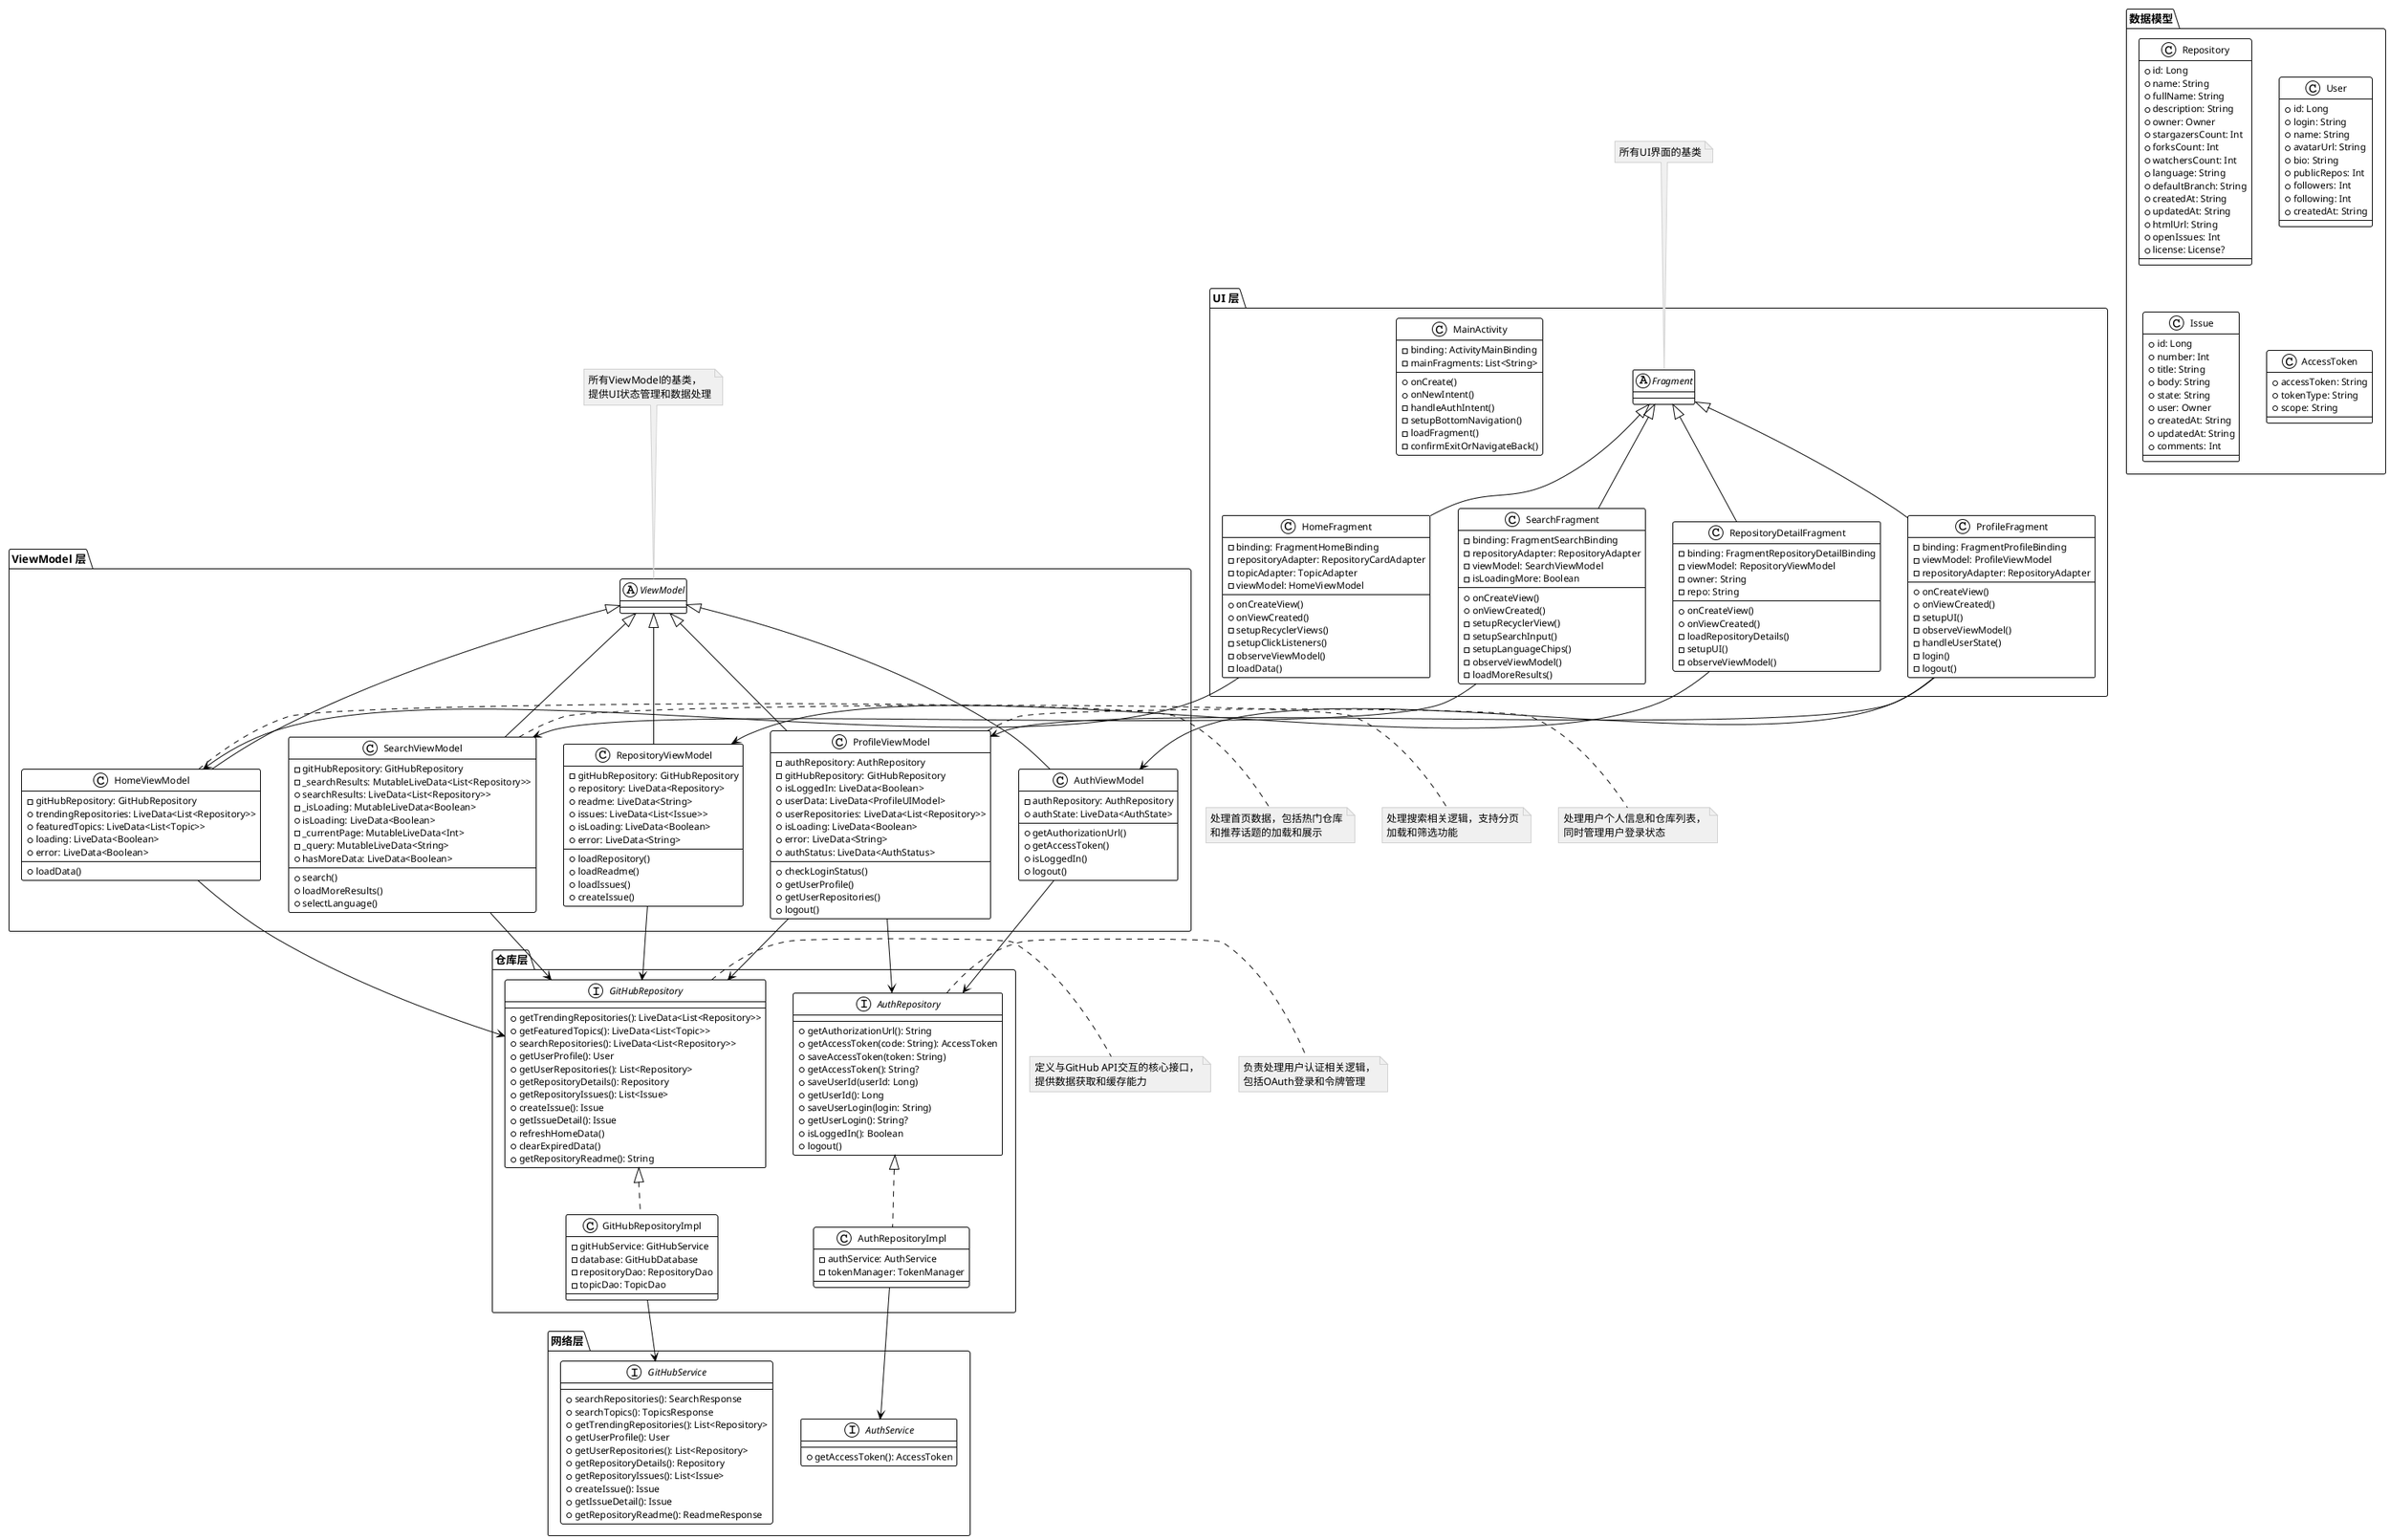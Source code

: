 @startuml GitHub Demo 类图

' 设置主题
!theme plain
skinparam backgroundColor white
skinparam classFontSize 14
skinparam classFontName Microsoft YaHei
skinparam classAttributeFontSize 12
skinparam noteBackgroundColor #f0f0f0
skinparam noteBorderColor #d0d0d0

package "UI 层" {
  abstract class "Fragment" as Fragment

  class "MainActivity" as MainActivity {
    - binding: ActivityMainBinding
    - mainFragments: List<String>
    + onCreate()
    + onNewIntent()
    - handleAuthIntent()
    - setupBottomNavigation()
    - loadFragment()
    - confirmExitOrNavigateBack()
  }

  class "HomeFragment" as HomeFragment {
    - binding: FragmentHomeBinding
    - repositoryAdapter: RepositoryCardAdapter
    - topicAdapter: TopicAdapter
    - viewModel: HomeViewModel
    + onCreateView()
    + onViewCreated()
    - setupRecyclerViews()
    - setupClickListeners()
    - observeViewModel()
    - loadData()
  }

  class "SearchFragment" as SearchFragment {
    - binding: FragmentSearchBinding
    - repositoryAdapter: RepositoryAdapter
    - viewModel: SearchViewModel
    - isLoadingMore: Boolean
    + onCreateView()
    + onViewCreated()
    - setupRecyclerView()
    - setupSearchInput()
    - setupLanguageChips()
    - observeViewModel()
    - loadMoreResults()
  }

  class "ProfileFragment" as ProfileFragment {
    - binding: FragmentProfileBinding
    - viewModel: ProfileViewModel
    - repositoryAdapter: RepositoryAdapter
    + onCreateView()
    + onViewCreated()
    - setupUI()
    - observeViewModel()
    - handleUserState()
    - login()
    - logout()
  }

  class "RepositoryDetailFragment" as RepositoryDetailFragment {
    - binding: FragmentRepositoryDetailBinding
    - viewModel: RepositoryViewModel
    - owner: String
    - repo: String
    + onCreateView()
    + onViewCreated()
    - loadRepositoryDetails()
    - setupUI()
    - observeViewModel()
  }
}

package "ViewModel 层" {
  abstract class "ViewModel" as ViewModel

  class "HomeViewModel" as HomeViewModel {
    - gitHubRepository: GitHubRepository
    + trendingRepositories: LiveData<List<Repository>>
    + featuredTopics: LiveData<List<Topic>>
    + loading: LiveData<Boolean>
    + error: LiveData<Boolean>
    + loadData()
  }

  class "SearchViewModel" as SearchViewModel {
    - gitHubRepository: GitHubRepository
    - _searchResults: MutableLiveData<List<Repository>>
    + searchResults: LiveData<List<Repository>>
    - _isLoading: MutableLiveData<Boolean>
    + isLoading: LiveData<Boolean>
    - _currentPage: MutableLiveData<Int>
    - _query: MutableLiveData<String>
    + hasMoreData: LiveData<Boolean>
    + search()
    + loadMoreResults()
    + selectLanguage()
  }

  class "ProfileViewModel" as ProfileViewModel {
    - authRepository: AuthRepository
    - gitHubRepository: GitHubRepository
    + isLoggedIn: LiveData<Boolean>
    + userData: LiveData<ProfileUIModel>
    + userRepositories: LiveData<List<Repository>>
    + isLoading: LiveData<Boolean>
    + error: LiveData<String>
    + authStatus: LiveData<AuthStatus>
    + checkLoginStatus()
    + getUserProfile()
    + getUserRepositories()
    + logout()
  }

  class "AuthViewModel" as AuthViewModel {
    - authRepository: AuthRepository
    + authState: LiveData<AuthState>
    + getAuthorizationUrl()
    + getAccessToken()
    + isLoggedIn()
    + logout()
  }

  class "RepositoryViewModel" as RepositoryViewModel {
    - gitHubRepository: GitHubRepository
    + repository: LiveData<Repository>
    + readme: LiveData<String>
    + issues: LiveData<List<Issue>>
    + isLoading: LiveData<Boolean>
    + error: LiveData<String>
    + loadRepository()
    + loadReadme()
    + loadIssues()
    + createIssue()
  }
}

package "仓库层" {
  interface "GitHubRepository" as GitHubRepository {
    + getTrendingRepositories(): LiveData<List<Repository>>
    + getFeaturedTopics(): LiveData<List<Topic>>
    + searchRepositories(): LiveData<List<Repository>>
    + getUserProfile(): User
    + getUserRepositories(): List<Repository>
    + getRepositoryDetails(): Repository
    + getRepositoryIssues(): List<Issue>
    + createIssue(): Issue
    + getIssueDetail(): Issue
    + refreshHomeData()
    + clearExpiredData()
    + getRepositoryReadme(): String
  }

  class "GitHubRepositoryImpl" as GitHubRepositoryImpl {
    - gitHubService: GitHubService
    - database: GitHubDatabase
    - repositoryDao: RepositoryDao
    - topicDao: TopicDao
  }

  interface "AuthRepository" as AuthRepository {
    + getAuthorizationUrl(): String
    + getAccessToken(code: String): AccessToken
    + saveAccessToken(token: String)
    + getAccessToken(): String?
    + saveUserId(userId: Long)
    + getUserId(): Long
    + saveUserLogin(login: String)
    + getUserLogin(): String?
    + isLoggedIn(): Boolean
    + logout()
  }

  class "AuthRepositoryImpl" as AuthRepositoryImpl {
    - authService: AuthService
    - tokenManager: TokenManager
  }
}

package "网络层" {
  interface "GitHubService" as GitHubService {
    + searchRepositories(): SearchResponse
    + searchTopics(): TopicsResponse
    + getTrendingRepositories(): List<Repository>
    + getUserProfile(): User
    + getUserRepositories(): List<Repository>
    + getRepositoryDetails(): Repository
    + getRepositoryIssues(): List<Issue>
    + createIssue(): Issue
    + getIssueDetail(): Issue
    + getRepositoryReadme(): ReadmeResponse
  }

  interface "AuthService" as AuthService {
    + getAccessToken(): AccessToken
  }
}

package "数据模型" {
  class "Repository" as Repository {
    + id: Long
    + name: String
    + fullName: String
    + description: String
    + owner: Owner
    + stargazersCount: Int
    + forksCount: Int
    + watchersCount: Int
    + language: String
    + defaultBranch: String
    + createdAt: String
    + updatedAt: String
    + htmlUrl: String
    + openIssues: Int
    + license: License?
  }

  class "User" as User {
    + id: Long
    + login: String
    + name: String
    + avatarUrl: String
    + bio: String
    + publicRepos: Int
    + followers: Int
    + following: Int
    + createdAt: String
  }

  class "Issue" as Issue {
    + id: Long
    + number: Int
    + title: String
    + body: String
    + state: String
    + user: Owner
    + createdAt: String
    + updatedAt: String
    + comments: Int
  }

  class "AccessToken" as AccessToken {
    + accessToken: String
    + tokenType: String
    + scope: String
  }
}

' 关系
Fragment <|-- HomeFragment
Fragment <|-- SearchFragment
Fragment <|-- ProfileFragment
Fragment <|-- RepositoryDetailFragment

ViewModel <|-- HomeViewModel
ViewModel <|-- SearchViewModel
ViewModel <|-- ProfileViewModel
ViewModel <|-- AuthViewModel
ViewModel <|-- RepositoryViewModel

GitHubRepository <|.. GitHubRepositoryImpl
AuthRepository <|.. AuthRepositoryImpl

HomeFragment --> HomeViewModel
SearchFragment --> SearchViewModel
ProfileFragment --> ProfileViewModel
ProfileFragment --> AuthViewModel
RepositoryDetailFragment --> RepositoryViewModel

HomeViewModel --> GitHubRepository
SearchViewModel --> GitHubRepository
ProfileViewModel --> GitHubRepository
ProfileViewModel --> AuthRepository
AuthViewModel --> AuthRepository
RepositoryViewModel --> GitHubRepository

GitHubRepositoryImpl --> GitHubService
AuthRepositoryImpl --> AuthService

' 添加说明注释
note top of Fragment
  所有UI界面的基类
end note

note top of ViewModel
  所有ViewModel的基类，
  提供UI状态管理和数据处理
end note

note right of HomeViewModel
  处理首页数据，包括热门仓库
  和推荐话题的加载和展示
end note

note right of SearchViewModel
  处理搜索相关逻辑，支持分页
  加载和筛选功能
end note

note right of ProfileViewModel
  处理用户个人信息和仓库列表，
  同时管理用户登录状态
end note

note right of GitHubRepository
  定义与GitHub API交互的核心接口，
  提供数据获取和缓存能力
end note

note right of AuthRepository
  负责处理用户认证相关逻辑，
  包括OAuth登录和令牌管理
end note

@enduml 